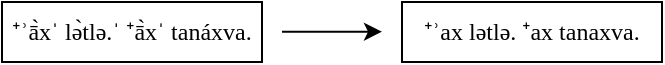 <mxfile version="20.6.0" type="device"><diagram id="aiqy2pk-P5GSnmXpAS9z" name="Page-1"><mxGraphModel dx="407" dy="278" grid="1" gridSize="10" guides="1" tooltips="1" connect="1" arrows="1" fold="1" page="1" pageScale="1" pageWidth="330" pageHeight="32" math="0" shadow="0"><root><mxCell id="0"/><mxCell id="1" parent="0"/><mxCell id="aCUE8VQ_ZKe8Bmo3Meed-1" value="&lt;font face=&quot;Brill&quot;&gt;⁺ʾā̀xˈ lə̀tlə.ˈ ⁺ā̀xˈ tanáxva.&lt;/font&gt;" style="rounded=0;whiteSpace=wrap;html=1;" vertex="1" parent="1"><mxGeometry y="132" width="130" height="30" as="geometry"/></mxCell><mxCell id="aCUE8VQ_ZKe8Bmo3Meed-3" value="&lt;font face=&quot;Brill&quot;&gt;⁺ʾax lətlə. ⁺ax tanaxva.&lt;/font&gt;" style="rounded=0;whiteSpace=wrap;html=1;" vertex="1" parent="1"><mxGeometry x="200" y="132" width="130" height="30" as="geometry"/></mxCell><mxCell id="aCUE8VQ_ZKe8Bmo3Meed-4" value="" style="endArrow=classic;html=1;rounded=0;" edge="1" parent="1"><mxGeometry width="50" height="50" relative="1" as="geometry"><mxPoint x="140" y="146.85" as="sourcePoint"/><mxPoint x="190" y="146.85" as="targetPoint"/></mxGeometry></mxCell></root></mxGraphModel></diagram></mxfile>